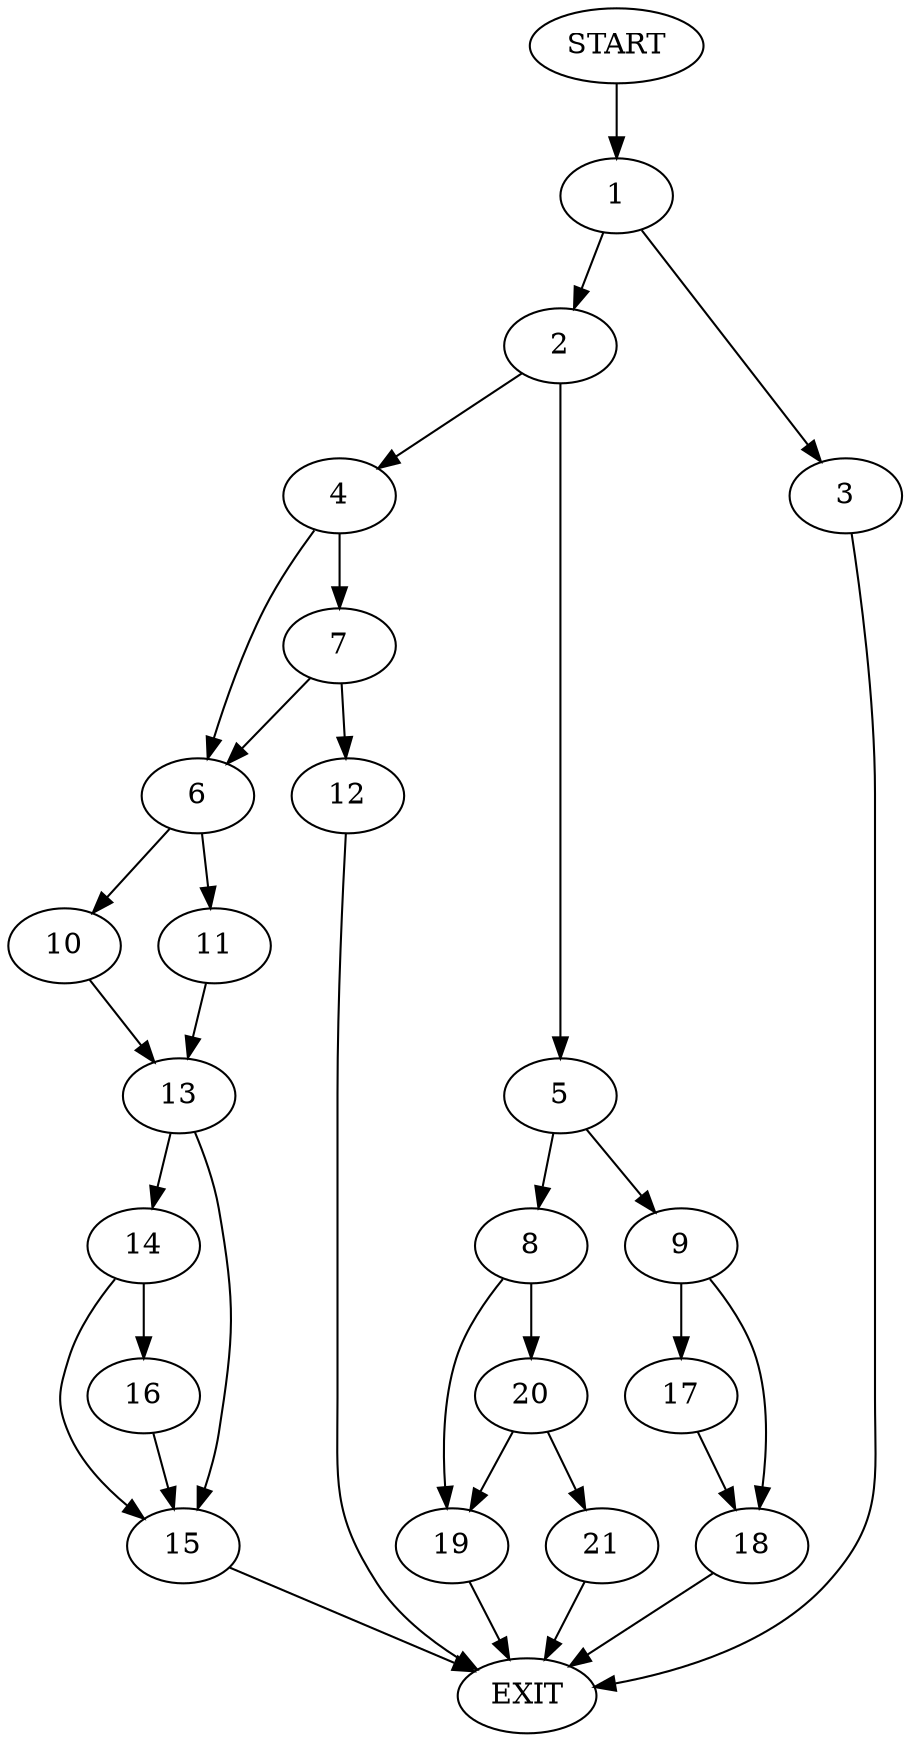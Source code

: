 digraph {
0 [label="START"]
22 [label="EXIT"]
0 -> 1
1 -> 2
1 -> 3
2 -> 4
2 -> 5
3 -> 22
4 -> 6
4 -> 7
5 -> 8
5 -> 9
6 -> 10
6 -> 11
7 -> 12
7 -> 6
12 -> 22
11 -> 13
10 -> 13
13 -> 14
13 -> 15
15 -> 22
14 -> 15
14 -> 16
16 -> 15
9 -> 17
9 -> 18
8 -> 19
8 -> 20
17 -> 18
18 -> 22
19 -> 22
20 -> 19
20 -> 21
21 -> 22
}
